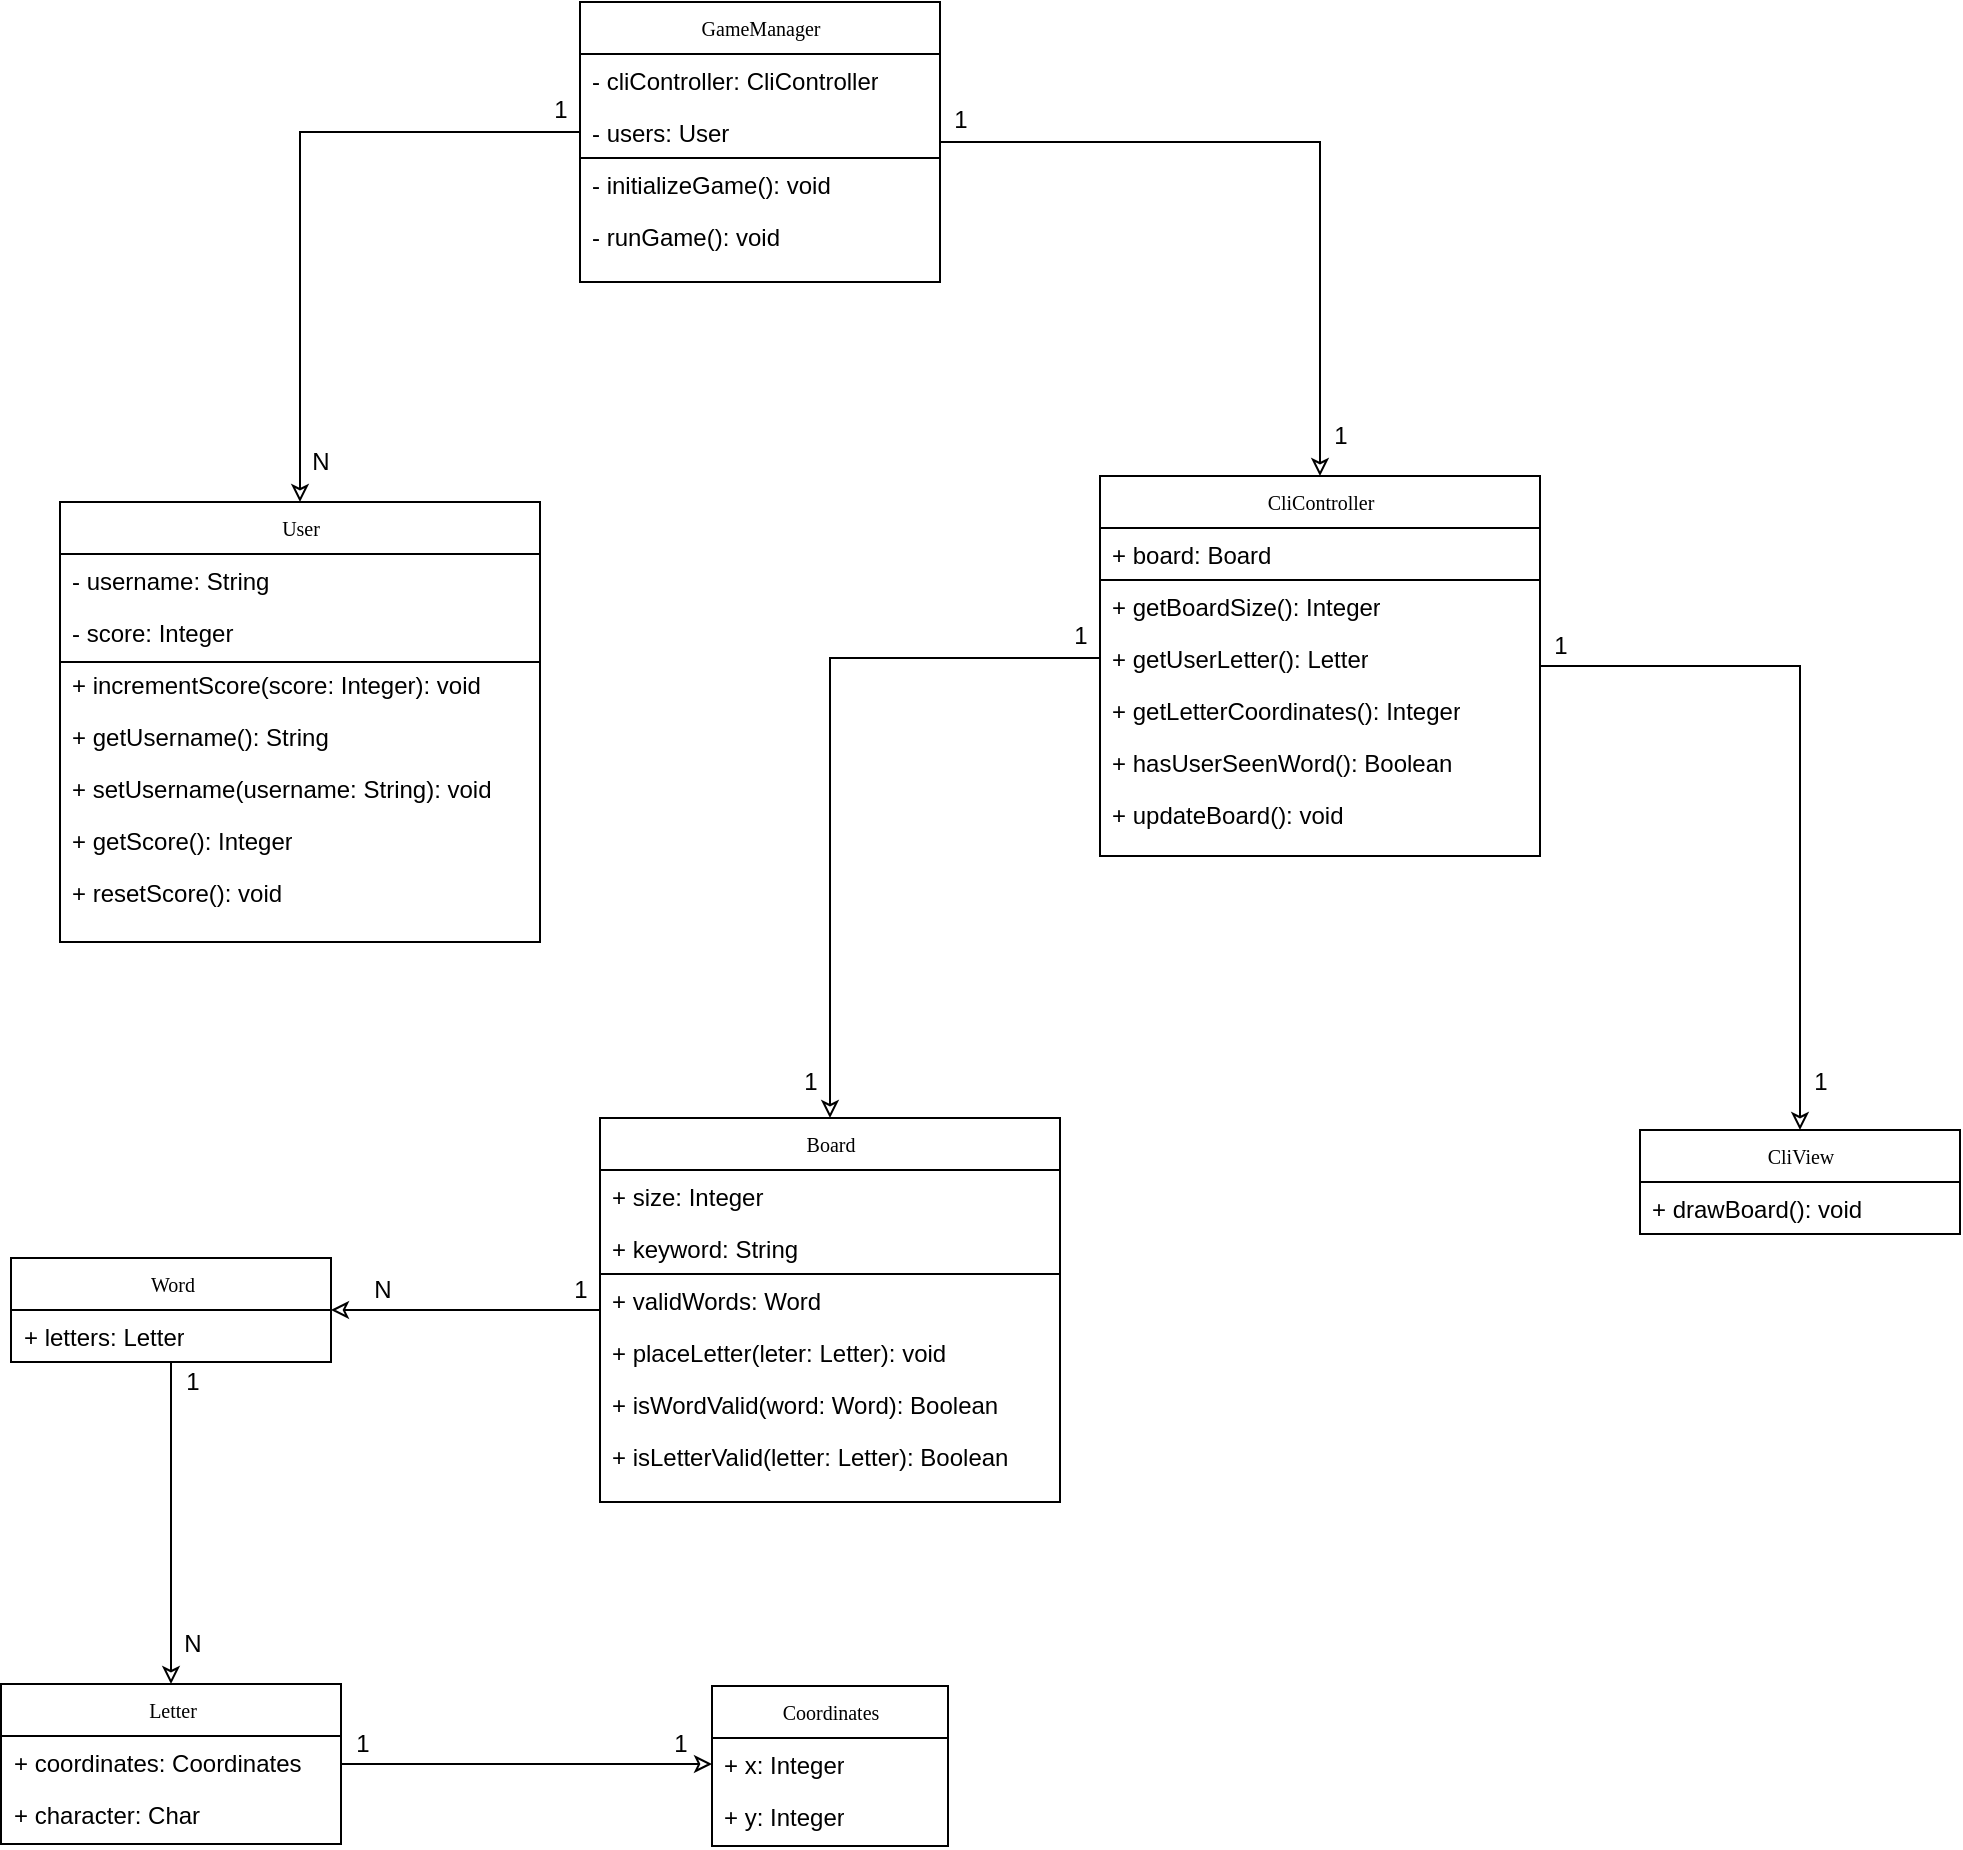 <mxfile version="12.1.3" type="device" pages="1"><diagram name="Page-1" id="c4acf3e9-155e-7222-9cf6-157b1a14988f"><mxGraphModel dx="2340" dy="1277" grid="1" gridSize="10" guides="1" tooltips="1" connect="1" arrows="1" fold="1" page="0" pageScale="1" pageWidth="850" pageHeight="1100" background="#ffffff" math="0" shadow="0"><root><mxCell id="0"/><mxCell id="1" parent="0"/><mxCell id="17acba5748e5396b-20" value="&lt;div&gt;GameManager&lt;/div&gt;" style="swimlane;html=1;fontStyle=0;childLayout=stackLayout;horizontal=1;startSize=26;fillColor=none;horizontalStack=0;resizeParent=1;resizeLast=0;collapsible=1;marginBottom=0;swimlaneFillColor=#ffffff;rounded=0;shadow=0;comic=0;labelBackgroundColor=none;strokeColor=#000000;strokeWidth=1;fontFamily=Verdana;fontSize=10;fontColor=#000000;align=center;" parent="1" vertex="1"><mxGeometry x="300" y="70" width="180" height="140" as="geometry"/></mxCell><mxCell id="17acba5748e5396b-21" value="- cliController: CliController" style="text;html=1;strokeColor=none;fillColor=none;align=left;verticalAlign=top;spacingLeft=4;spacingRight=4;whiteSpace=wrap;overflow=hidden;rotatable=0;points=[[0,0.5],[1,0.5]];portConstraint=eastwest;" parent="17acba5748e5396b-20" vertex="1"><mxGeometry y="26" width="180" height="26" as="geometry"/></mxCell><mxCell id="17acba5748e5396b-24" value="- users: User" style="text;html=1;strokeColor=none;fillColor=none;align=left;verticalAlign=top;spacingLeft=4;spacingRight=4;whiteSpace=wrap;overflow=hidden;rotatable=0;points=[[0,0.5],[1,0.5]];portConstraint=eastwest;rounded=0;shadow=0;" parent="17acba5748e5396b-20" vertex="1"><mxGeometry y="52" width="180" height="26" as="geometry"/></mxCell><mxCell id="QEcRsn6m5rU5kXH073Qd-2" value="" style="endArrow=none;html=1;" edge="1" parent="17acba5748e5396b-20"><mxGeometry width="50" height="50" relative="1" as="geometry"><mxPoint y="78" as="sourcePoint"/><mxPoint x="180" y="78" as="targetPoint"/></mxGeometry></mxCell><mxCell id="17acba5748e5396b-26" value="- initializeGame(): void" style="text;html=1;strokeColor=none;fillColor=none;align=left;verticalAlign=top;spacingLeft=4;spacingRight=4;whiteSpace=wrap;overflow=hidden;rotatable=0;points=[[0,0.5],[1,0.5]];portConstraint=eastwest;" parent="17acba5748e5396b-20" vertex="1"><mxGeometry y="78" width="180" height="26" as="geometry"/></mxCell><mxCell id="lTU4KBELCuVaukEV9-aB-25" value="- runGame(): void" style="text;html=1;strokeColor=none;fillColor=none;align=left;verticalAlign=top;spacingLeft=4;spacingRight=4;whiteSpace=wrap;overflow=hidden;rotatable=0;points=[[0,0.5],[1,0.5]];portConstraint=eastwest;" parent="17acba5748e5396b-20" vertex="1"><mxGeometry y="104" width="180" height="26" as="geometry"/></mxCell><mxCell id="QEcRsn6m5rU5kXH073Qd-46" style="edgeStyle=orthogonalEdgeStyle;rounded=0;orthogonalLoop=1;jettySize=auto;html=1;entryX=0.5;entryY=0;entryDx=0;entryDy=0;endArrow=classic;endFill=0;" edge="1" parent="1" source="lTU4KBELCuVaukEV9-aB-1" target="lTU4KBELCuVaukEV9-aB-13"><mxGeometry relative="1" as="geometry"/></mxCell><mxCell id="lTU4KBELCuVaukEV9-aB-1" value="CliController" style="swimlane;html=1;fontStyle=0;childLayout=stackLayout;horizontal=1;startSize=26;fillColor=none;horizontalStack=0;resizeParent=1;resizeLast=0;collapsible=1;marginBottom=0;swimlaneFillColor=#ffffff;rounded=0;shadow=0;comic=0;labelBackgroundColor=none;strokeColor=#000000;strokeWidth=1;fontFamily=Verdana;fontSize=10;fontColor=#000000;align=center;" parent="1" vertex="1"><mxGeometry x="560" y="307" width="220" height="190" as="geometry"><mxRectangle x="430" y="231" width="90" height="26" as="alternateBounds"/></mxGeometry></mxCell><mxCell id="lTU4KBELCuVaukEV9-aB-2" value="+ board: Board" style="text;html=1;strokeColor=none;fillColor=none;align=left;verticalAlign=top;spacingLeft=4;spacingRight=4;whiteSpace=wrap;overflow=hidden;rotatable=0;points=[[0,0.5],[1,0.5]];portConstraint=eastwest;" parent="lTU4KBELCuVaukEV9-aB-1" vertex="1"><mxGeometry y="26" width="220" height="26" as="geometry"/></mxCell><mxCell id="QEcRsn6m5rU5kXH073Qd-6" value="" style="endArrow=none;html=1;" edge="1" parent="lTU4KBELCuVaukEV9-aB-1"><mxGeometry width="50" height="50" relative="1" as="geometry"><mxPoint y="52" as="sourcePoint"/><mxPoint x="220" y="52" as="targetPoint"/></mxGeometry></mxCell><mxCell id="lTU4KBELCuVaukEV9-aB-4" value="+ getBoardSize(): Integer" style="text;html=1;strokeColor=none;fillColor=none;align=left;verticalAlign=top;spacingLeft=4;spacingRight=4;whiteSpace=wrap;overflow=hidden;rotatable=0;points=[[0,0.5],[1,0.5]];portConstraint=eastwest;" parent="lTU4KBELCuVaukEV9-aB-1" vertex="1"><mxGeometry y="52" width="220" height="26" as="geometry"/></mxCell><mxCell id="lTU4KBELCuVaukEV9-aB-26" value="+ getUserLetter(): Letter" style="text;html=1;strokeColor=none;fillColor=none;align=left;verticalAlign=top;spacingLeft=4;spacingRight=4;whiteSpace=wrap;overflow=hidden;rotatable=0;points=[[0,0.5],[1,0.5]];portConstraint=eastwest;" parent="lTU4KBELCuVaukEV9-aB-1" vertex="1"><mxGeometry y="78" width="220" height="26" as="geometry"/></mxCell><mxCell id="lTU4KBELCuVaukEV9-aB-27" value="+ getLetterCoordinates(): Integer" style="text;html=1;strokeColor=none;fillColor=none;align=left;verticalAlign=top;spacingLeft=4;spacingRight=4;whiteSpace=wrap;overflow=hidden;rotatable=0;points=[[0,0.5],[1,0.5]];portConstraint=eastwest;" parent="lTU4KBELCuVaukEV9-aB-1" vertex="1"><mxGeometry y="104" width="220" height="26" as="geometry"/></mxCell><mxCell id="lTU4KBELCuVaukEV9-aB-28" value="+ hasUserSeenWord(): Boolean" style="text;html=1;strokeColor=none;fillColor=none;align=left;verticalAlign=top;spacingLeft=4;spacingRight=4;whiteSpace=wrap;overflow=hidden;rotatable=0;points=[[0,0.5],[1,0.5]];portConstraint=eastwest;" parent="lTU4KBELCuVaukEV9-aB-1" vertex="1"><mxGeometry y="130" width="220" height="26" as="geometry"/></mxCell><mxCell id="lTU4KBELCuVaukEV9-aB-3" value="+ updateBoard(): void" style="text;html=1;strokeColor=none;fillColor=none;align=left;verticalAlign=top;spacingLeft=4;spacingRight=4;whiteSpace=wrap;overflow=hidden;rotatable=0;points=[[0,0.5],[1,0.5]];portConstraint=eastwest;" parent="lTU4KBELCuVaukEV9-aB-1" vertex="1"><mxGeometry y="156" width="220" height="26" as="geometry"/></mxCell><mxCell id="lTU4KBELCuVaukEV9-aB-5" value="User" style="swimlane;html=1;fontStyle=0;childLayout=stackLayout;horizontal=1;startSize=26;fillColor=none;horizontalStack=0;resizeParent=1;resizeLast=0;collapsible=1;marginBottom=0;swimlaneFillColor=#ffffff;rounded=0;shadow=0;comic=0;labelBackgroundColor=none;strokeColor=#000000;strokeWidth=1;fontFamily=Verdana;fontSize=10;fontColor=#000000;align=center;" parent="1" vertex="1"><mxGeometry x="40" y="320" width="240" height="220" as="geometry"/></mxCell><mxCell id="lTU4KBELCuVaukEV9-aB-6" value="- username: String" style="text;html=1;strokeColor=none;fillColor=none;align=left;verticalAlign=top;spacingLeft=4;spacingRight=4;whiteSpace=wrap;overflow=hidden;rotatable=0;points=[[0,0.5],[1,0.5]];portConstraint=eastwest;" parent="lTU4KBELCuVaukEV9-aB-5" vertex="1"><mxGeometry y="26" width="240" height="26" as="geometry"/></mxCell><mxCell id="lTU4KBELCuVaukEV9-aB-7" value="- score: Integer" style="text;html=1;strokeColor=none;fillColor=none;align=left;verticalAlign=top;spacingLeft=4;spacingRight=4;whiteSpace=wrap;overflow=hidden;rotatable=0;points=[[0,0.5],[1,0.5]];portConstraint=eastwest;" parent="lTU4KBELCuVaukEV9-aB-5" vertex="1"><mxGeometry y="52" width="240" height="26" as="geometry"/></mxCell><mxCell id="QEcRsn6m5rU5kXH073Qd-4" value="" style="endArrow=none;html=1;" edge="1" parent="lTU4KBELCuVaukEV9-aB-5"><mxGeometry width="50" height="50" relative="1" as="geometry"><mxPoint y="80" as="sourcePoint"/><mxPoint x="240" y="80" as="targetPoint"/></mxGeometry></mxCell><mxCell id="lTU4KBELCuVaukEV9-aB-8" value="+ incrementScore(score: Integer): void" style="text;html=1;strokeColor=none;fillColor=none;align=left;verticalAlign=top;spacingLeft=4;spacingRight=4;whiteSpace=wrap;overflow=hidden;rotatable=0;points=[[0,0.5],[1,0.5]];portConstraint=eastwest;" parent="lTU4KBELCuVaukEV9-aB-5" vertex="1"><mxGeometry y="78" width="240" height="26" as="geometry"/></mxCell><mxCell id="QEcRsn6m5rU5kXH073Qd-40" value="+ getUsername(): String" style="text;html=1;strokeColor=none;fillColor=none;align=left;verticalAlign=top;spacingLeft=4;spacingRight=4;whiteSpace=wrap;overflow=hidden;rotatable=0;points=[[0,0.5],[1,0.5]];portConstraint=eastwest;" vertex="1" parent="lTU4KBELCuVaukEV9-aB-5"><mxGeometry y="104" width="240" height="26" as="geometry"/></mxCell><mxCell id="QEcRsn6m5rU5kXH073Qd-42" value="+ setUsername(username: String): void" style="text;html=1;strokeColor=none;fillColor=none;align=left;verticalAlign=top;spacingLeft=4;spacingRight=4;whiteSpace=wrap;overflow=hidden;rotatable=0;points=[[0,0.5],[1,0.5]];portConstraint=eastwest;" vertex="1" parent="lTU4KBELCuVaukEV9-aB-5"><mxGeometry y="130" width="240" height="26" as="geometry"/></mxCell><mxCell id="QEcRsn6m5rU5kXH073Qd-41" value="+ getScore(): Integer" style="text;html=1;strokeColor=none;fillColor=none;align=left;verticalAlign=top;spacingLeft=4;spacingRight=4;whiteSpace=wrap;overflow=hidden;rotatable=0;points=[[0,0.5],[1,0.5]];portConstraint=eastwest;" vertex="1" parent="lTU4KBELCuVaukEV9-aB-5"><mxGeometry y="156" width="240" height="26" as="geometry"/></mxCell><mxCell id="QEcRsn6m5rU5kXH073Qd-43" value="+ resetScore(): void" style="text;html=1;strokeColor=none;fillColor=none;align=left;verticalAlign=top;spacingLeft=4;spacingRight=4;whiteSpace=wrap;overflow=hidden;rotatable=0;points=[[0,0.5],[1,0.5]];portConstraint=eastwest;" vertex="1" parent="lTU4KBELCuVaukEV9-aB-5"><mxGeometry y="182" width="240" height="26" as="geometry"/></mxCell><mxCell id="QEcRsn6m5rU5kXH073Qd-61" style="edgeStyle=orthogonalEdgeStyle;rounded=0;orthogonalLoop=1;jettySize=auto;html=1;entryX=1;entryY=0.5;entryDx=0;entryDy=0;endArrow=classic;endFill=0;" edge="1" parent="1" source="lTU4KBELCuVaukEV9-aB-9" target="lTU4KBELCuVaukEV9-aB-17"><mxGeometry relative="1" as="geometry"/></mxCell><mxCell id="lTU4KBELCuVaukEV9-aB-9" value="Board" style="swimlane;html=1;fontStyle=0;childLayout=stackLayout;horizontal=1;startSize=26;fillColor=none;horizontalStack=0;resizeParent=1;resizeLast=0;collapsible=1;marginBottom=0;swimlaneFillColor=#ffffff;rounded=0;shadow=0;comic=0;labelBackgroundColor=none;strokeColor=#000000;strokeWidth=1;fontFamily=Verdana;fontSize=10;fontColor=#000000;align=center;" parent="1" vertex="1"><mxGeometry x="310" y="628" width="230" height="192" as="geometry"/></mxCell><mxCell id="QEcRsn6m5rU5kXH073Qd-54" value="+ size: Integer" style="text;html=1;strokeColor=none;fillColor=none;align=left;verticalAlign=top;spacingLeft=4;spacingRight=4;whiteSpace=wrap;overflow=hidden;rotatable=0;points=[[0,0.5],[1,0.5]];portConstraint=eastwest;" vertex="1" parent="lTU4KBELCuVaukEV9-aB-9"><mxGeometry y="26" width="230" height="26" as="geometry"/></mxCell><mxCell id="QEcRsn6m5rU5kXH073Qd-58" value="+ keyword: String" style="text;html=1;strokeColor=none;fillColor=none;align=left;verticalAlign=top;spacingLeft=4;spacingRight=4;whiteSpace=wrap;overflow=hidden;rotatable=0;points=[[0,0.5],[1,0.5]];portConstraint=eastwest;" vertex="1" parent="lTU4KBELCuVaukEV9-aB-9"><mxGeometry y="52" width="230" height="26" as="geometry"/></mxCell><mxCell id="QEcRsn6m5rU5kXH073Qd-7" value="" style="endArrow=none;html=1;" edge="1" parent="lTU4KBELCuVaukEV9-aB-9"><mxGeometry width="50" height="50" relative="1" as="geometry"><mxPoint y="78" as="sourcePoint"/><mxPoint x="230" y="78" as="targetPoint"/></mxGeometry></mxCell><mxCell id="QEcRsn6m5rU5kXH073Qd-59" value="+ validWords: Word" style="text;html=1;strokeColor=none;fillColor=none;align=left;verticalAlign=top;spacingLeft=4;spacingRight=4;whiteSpace=wrap;overflow=hidden;rotatable=0;points=[[0,0.5],[1,0.5]];portConstraint=eastwest;" vertex="1" parent="lTU4KBELCuVaukEV9-aB-9"><mxGeometry y="78" width="230" height="26" as="geometry"/></mxCell><mxCell id="QEcRsn6m5rU5kXH073Qd-57" value="+ placeLetter(leter: Letter): void" style="text;html=1;strokeColor=none;fillColor=none;align=left;verticalAlign=top;spacingLeft=4;spacingRight=4;whiteSpace=wrap;overflow=hidden;rotatable=0;points=[[0,0.5],[1,0.5]];portConstraint=eastwest;" vertex="1" parent="lTU4KBELCuVaukEV9-aB-9"><mxGeometry y="104" width="230" height="26" as="geometry"/></mxCell><mxCell id="QEcRsn6m5rU5kXH073Qd-56" value="+ isWordValid(word: Word): Boolean" style="text;html=1;strokeColor=none;fillColor=none;align=left;verticalAlign=top;spacingLeft=4;spacingRight=4;whiteSpace=wrap;overflow=hidden;rotatable=0;points=[[0,0.5],[1,0.5]];portConstraint=eastwest;" vertex="1" parent="lTU4KBELCuVaukEV9-aB-9"><mxGeometry y="130" width="230" height="26" as="geometry"/></mxCell><mxCell id="QEcRsn6m5rU5kXH073Qd-55" value="+ isLetterValid(letter: Letter): Boolean" style="text;html=1;strokeColor=none;fillColor=none;align=left;verticalAlign=top;spacingLeft=4;spacingRight=4;whiteSpace=wrap;overflow=hidden;rotatable=0;points=[[0,0.5],[1,0.5]];portConstraint=eastwest;" vertex="1" parent="lTU4KBELCuVaukEV9-aB-9"><mxGeometry y="156" width="230" height="26" as="geometry"/></mxCell><mxCell id="lTU4KBELCuVaukEV9-aB-13" value="&lt;div&gt;CliView&lt;/div&gt;" style="swimlane;html=1;fontStyle=0;childLayout=stackLayout;horizontal=1;startSize=26;fillColor=none;horizontalStack=0;resizeParent=1;resizeLast=0;collapsible=1;marginBottom=0;swimlaneFillColor=#ffffff;rounded=0;shadow=0;comic=0;labelBackgroundColor=none;strokeColor=#000000;strokeWidth=1;fontFamily=Verdana;fontSize=10;fontColor=#000000;align=center;" parent="1" vertex="1"><mxGeometry x="830" y="634" width="160" height="52" as="geometry"/></mxCell><mxCell id="lTU4KBELCuVaukEV9-aB-14" value="+ drawBoard(): void" style="text;html=1;strokeColor=none;fillColor=none;align=left;verticalAlign=top;spacingLeft=4;spacingRight=4;whiteSpace=wrap;overflow=hidden;rotatable=0;points=[[0,0.5],[1,0.5]];portConstraint=eastwest;" parent="lTU4KBELCuVaukEV9-aB-13" vertex="1"><mxGeometry y="26" width="160" height="26" as="geometry"/></mxCell><mxCell id="lTU4KBELCuVaukEV9-aB-45" style="edgeStyle=orthogonalEdgeStyle;rounded=0;orthogonalLoop=1;jettySize=auto;html=1;entryX=0.5;entryY=0;entryDx=0;entryDy=0;endArrow=classic;endFill=0;" parent="1" source="lTU4KBELCuVaukEV9-aB-17" target="lTU4KBELCuVaukEV9-aB-21" edge="1"><mxGeometry relative="1" as="geometry"/></mxCell><mxCell id="lTU4KBELCuVaukEV9-aB-17" value="&lt;div&gt;Word&lt;/div&gt;" style="swimlane;html=1;fontStyle=0;childLayout=stackLayout;horizontal=1;startSize=26;fillColor=none;horizontalStack=0;resizeParent=1;resizeLast=0;collapsible=1;marginBottom=0;swimlaneFillColor=#ffffff;rounded=0;shadow=0;comic=0;labelBackgroundColor=none;strokeColor=#000000;strokeWidth=1;fontFamily=Verdana;fontSize=10;fontColor=#000000;align=center;" parent="1" vertex="1"><mxGeometry x="15.5" y="698" width="160" height="52" as="geometry"/></mxCell><mxCell id="lTU4KBELCuVaukEV9-aB-18" value="+ letters: Letter" style="text;html=1;strokeColor=none;fillColor=none;align=left;verticalAlign=top;spacingLeft=4;spacingRight=4;whiteSpace=wrap;overflow=hidden;rotatable=0;points=[[0,0.5],[1,0.5]];portConstraint=eastwest;" parent="lTU4KBELCuVaukEV9-aB-17" vertex="1"><mxGeometry y="26" width="160" height="26" as="geometry"/></mxCell><mxCell id="QEcRsn6m5rU5kXH073Qd-29" style="edgeStyle=orthogonalEdgeStyle;rounded=0;orthogonalLoop=1;jettySize=auto;html=1;entryX=0;entryY=0.5;entryDx=0;entryDy=0;endArrow=classic;endFill=0;" edge="1" parent="1" source="lTU4KBELCuVaukEV9-aB-21" target="QEcRsn6m5rU5kXH073Qd-24"><mxGeometry relative="1" as="geometry"/></mxCell><mxCell id="lTU4KBELCuVaukEV9-aB-21" value="Letter" style="swimlane;html=1;fontStyle=0;childLayout=stackLayout;horizontal=1;startSize=26;fillColor=none;horizontalStack=0;resizeParent=1;resizeLast=0;collapsible=1;marginBottom=0;swimlaneFillColor=#ffffff;rounded=0;shadow=0;comic=0;labelBackgroundColor=none;strokeColor=#000000;strokeWidth=1;fontFamily=Verdana;fontSize=10;fontColor=#000000;align=center;" parent="1" vertex="1"><mxGeometry x="10.5" y="911" width="170" height="80" as="geometry"/></mxCell><mxCell id="lTU4KBELCuVaukEV9-aB-22" value="+ coordinates: Coordinates" style="text;html=1;strokeColor=none;fillColor=none;align=left;verticalAlign=top;spacingLeft=4;spacingRight=4;whiteSpace=wrap;overflow=hidden;rotatable=0;points=[[0,0.5],[1,0.5]];portConstraint=eastwest;" parent="lTU4KBELCuVaukEV9-aB-21" vertex="1"><mxGeometry y="26" width="170" height="26" as="geometry"/></mxCell><mxCell id="lTU4KBELCuVaukEV9-aB-23" value="+ character: Char" style="text;html=1;strokeColor=none;fillColor=none;align=left;verticalAlign=top;spacingLeft=4;spacingRight=4;whiteSpace=wrap;overflow=hidden;rotatable=0;points=[[0,0.5],[1,0.5]];portConstraint=eastwest;" parent="lTU4KBELCuVaukEV9-aB-21" vertex="1"><mxGeometry y="52" width="170" height="26" as="geometry"/></mxCell><mxCell id="lTU4KBELCuVaukEV9-aB-46" value="&lt;div&gt;1&lt;/div&gt;" style="text;html=1;resizable=0;autosize=1;align=center;verticalAlign=middle;points=[];fillColor=none;strokeColor=none;rounded=0;" parent="1" vertex="1"><mxGeometry x="280" y="114" width="20" height="20" as="geometry"/></mxCell><mxCell id="lTU4KBELCuVaukEV9-aB-48" value="&lt;div&gt;1&lt;/div&gt;" style="text;html=1;resizable=0;autosize=1;align=center;verticalAlign=middle;points=[];fillColor=none;strokeColor=none;rounded=0;" parent="1" vertex="1"><mxGeometry x="480" y="119" width="20" height="20" as="geometry"/></mxCell><mxCell id="lTU4KBELCuVaukEV9-aB-58" value="&lt;div&gt;1&lt;/div&gt;" style="text;html=1;resizable=0;autosize=1;align=center;verticalAlign=middle;points=[];fillColor=none;strokeColor=none;rounded=0;" parent="1" vertex="1"><mxGeometry x="540" y="377" width="20" height="20" as="geometry"/></mxCell><mxCell id="lTU4KBELCuVaukEV9-aB-59" value="&lt;div&gt;1&lt;/div&gt;" style="text;html=1;resizable=0;autosize=1;align=center;verticalAlign=middle;points=[];fillColor=none;strokeColor=none;rounded=0;" parent="1" vertex="1"><mxGeometry x="405" y="600" width="20" height="20" as="geometry"/></mxCell><mxCell id="lTU4KBELCuVaukEV9-aB-60" value="&lt;div&gt;1&lt;/div&gt;" style="text;html=1;resizable=0;autosize=1;align=center;verticalAlign=middle;points=[];fillColor=none;strokeColor=none;rounded=0;" parent="1" vertex="1"><mxGeometry x="910" y="600" width="20" height="20" as="geometry"/></mxCell><mxCell id="lTU4KBELCuVaukEV9-aB-61" value="&lt;div&gt;1&lt;/div&gt;" style="text;html=1;resizable=0;autosize=1;align=center;verticalAlign=middle;points=[];fillColor=none;strokeColor=none;rounded=0;" parent="1" vertex="1"><mxGeometry x="780" y="382" width="20" height="20" as="geometry"/></mxCell><mxCell id="lTU4KBELCuVaukEV9-aB-62" value="&lt;div&gt;1&lt;/div&gt;" style="text;html=1;resizable=0;autosize=1;align=center;verticalAlign=middle;points=[];fillColor=none;strokeColor=none;rounded=0;" parent="1" vertex="1"><mxGeometry x="290" y="704" width="20" height="20" as="geometry"/></mxCell><mxCell id="lTU4KBELCuVaukEV9-aB-63" value="N" style="text;html=1;resizable=0;autosize=1;align=center;verticalAlign=middle;points=[];fillColor=none;strokeColor=none;rounded=0;" parent="1" vertex="1"><mxGeometry x="190.5" y="704" width="20" height="20" as="geometry"/></mxCell><mxCell id="lTU4KBELCuVaukEV9-aB-64" value="&lt;div&gt;1&lt;/div&gt;" style="text;html=1;resizable=0;autosize=1;align=center;verticalAlign=middle;points=[];fillColor=none;strokeColor=none;rounded=0;" parent="1" vertex="1"><mxGeometry x="95.5" y="750" width="20" height="20" as="geometry"/></mxCell><mxCell id="lTU4KBELCuVaukEV9-aB-65" value="N" style="text;html=1;resizable=0;autosize=1;align=center;verticalAlign=middle;points=[];fillColor=none;strokeColor=none;rounded=0;" parent="1" vertex="1"><mxGeometry x="95.5" y="881" width="20" height="20" as="geometry"/></mxCell><mxCell id="QEcRsn6m5rU5kXH073Qd-8" style="edgeStyle=orthogonalEdgeStyle;rounded=0;orthogonalLoop=1;jettySize=auto;html=1;entryX=0.5;entryY=0;entryDx=0;entryDy=0;endArrow=classic;endFill=0;" edge="1" parent="1" source="17acba5748e5396b-24" target="lTU4KBELCuVaukEV9-aB-5"><mxGeometry relative="1" as="geometry"><mxPoint x="300" y="135" as="sourcePoint"/><mxPoint x="150" y="290" as="targetPoint"/></mxGeometry></mxCell><mxCell id="QEcRsn6m5rU5kXH073Qd-9" style="edgeStyle=orthogonalEdgeStyle;rounded=0;orthogonalLoop=1;jettySize=auto;html=1;entryX=0.5;entryY=0;entryDx=0;entryDy=0;endArrow=classic;endFill=0;" edge="1" parent="1" source="17acba5748e5396b-20" target="lTU4KBELCuVaukEV9-aB-1"><mxGeometry relative="1" as="geometry"><mxPoint x="480" y="140" as="sourcePoint"/><mxPoint x="615" y="290" as="targetPoint"/></mxGeometry></mxCell><mxCell id="QEcRsn6m5rU5kXH073Qd-20" value="N" style="text;html=1;resizable=0;autosize=1;align=center;verticalAlign=middle;points=[];fillColor=none;strokeColor=none;rounded=0;" vertex="1" parent="1"><mxGeometry x="160" y="290" width="20" height="20" as="geometry"/></mxCell><mxCell id="QEcRsn6m5rU5kXH073Qd-22" value="&lt;div&gt;1&lt;/div&gt;" style="text;html=1;resizable=0;autosize=1;align=center;verticalAlign=middle;points=[];fillColor=none;strokeColor=none;rounded=0;" vertex="1" parent="1"><mxGeometry x="670" y="277" width="20" height="20" as="geometry"/></mxCell><mxCell id="QEcRsn6m5rU5kXH073Qd-23" value="Coordinates" style="swimlane;html=1;fontStyle=0;childLayout=stackLayout;horizontal=1;startSize=26;fillColor=none;horizontalStack=0;resizeParent=1;resizeLast=0;collapsible=1;marginBottom=0;swimlaneFillColor=#ffffff;rounded=0;shadow=0;comic=0;labelBackgroundColor=none;strokeColor=#000000;strokeWidth=1;fontFamily=Verdana;fontSize=10;fontColor=#000000;align=center;" vertex="1" parent="1"><mxGeometry x="366" y="912" width="118" height="80" as="geometry"/></mxCell><mxCell id="QEcRsn6m5rU5kXH073Qd-24" value="+ x: Integer" style="text;html=1;strokeColor=none;fillColor=none;align=left;verticalAlign=top;spacingLeft=4;spacingRight=4;whiteSpace=wrap;overflow=hidden;rotatable=0;points=[[0,0.5],[1,0.5]];portConstraint=eastwest;" vertex="1" parent="QEcRsn6m5rU5kXH073Qd-23"><mxGeometry y="26" width="118" height="26" as="geometry"/></mxCell><mxCell id="QEcRsn6m5rU5kXH073Qd-25" value="+ y: Integer" style="text;html=1;strokeColor=none;fillColor=none;align=left;verticalAlign=top;spacingLeft=4;spacingRight=4;whiteSpace=wrap;overflow=hidden;rotatable=0;points=[[0,0.5],[1,0.5]];portConstraint=eastwest;" vertex="1" parent="QEcRsn6m5rU5kXH073Qd-23"><mxGeometry y="52" width="118" height="26" as="geometry"/></mxCell><mxCell id="QEcRsn6m5rU5kXH073Qd-30" value="&lt;div&gt;1&lt;/div&gt;" style="text;html=1;resizable=0;autosize=1;align=center;verticalAlign=middle;points=[];fillColor=none;strokeColor=none;rounded=0;" vertex="1" parent="1"><mxGeometry x="180.5" y="931" width="20" height="20" as="geometry"/></mxCell><mxCell id="QEcRsn6m5rU5kXH073Qd-31" value="1" style="text;html=1;resizable=0;autosize=1;align=center;verticalAlign=middle;points=[];fillColor=none;strokeColor=none;rounded=0;" vertex="1" parent="1"><mxGeometry x="340" y="931" width="20" height="20" as="geometry"/></mxCell><mxCell id="QEcRsn6m5rU5kXH073Qd-32" style="edgeStyle=orthogonalEdgeStyle;rounded=0;orthogonalLoop=1;jettySize=auto;html=1;entryX=0.5;entryY=0;entryDx=0;entryDy=0;endArrow=classic;endFill=0;" edge="1" parent="1" source="lTU4KBELCuVaukEV9-aB-26" target="lTU4KBELCuVaukEV9-aB-9"><mxGeometry relative="1" as="geometry"/></mxCell></root></mxGraphModel></diagram></mxfile>

